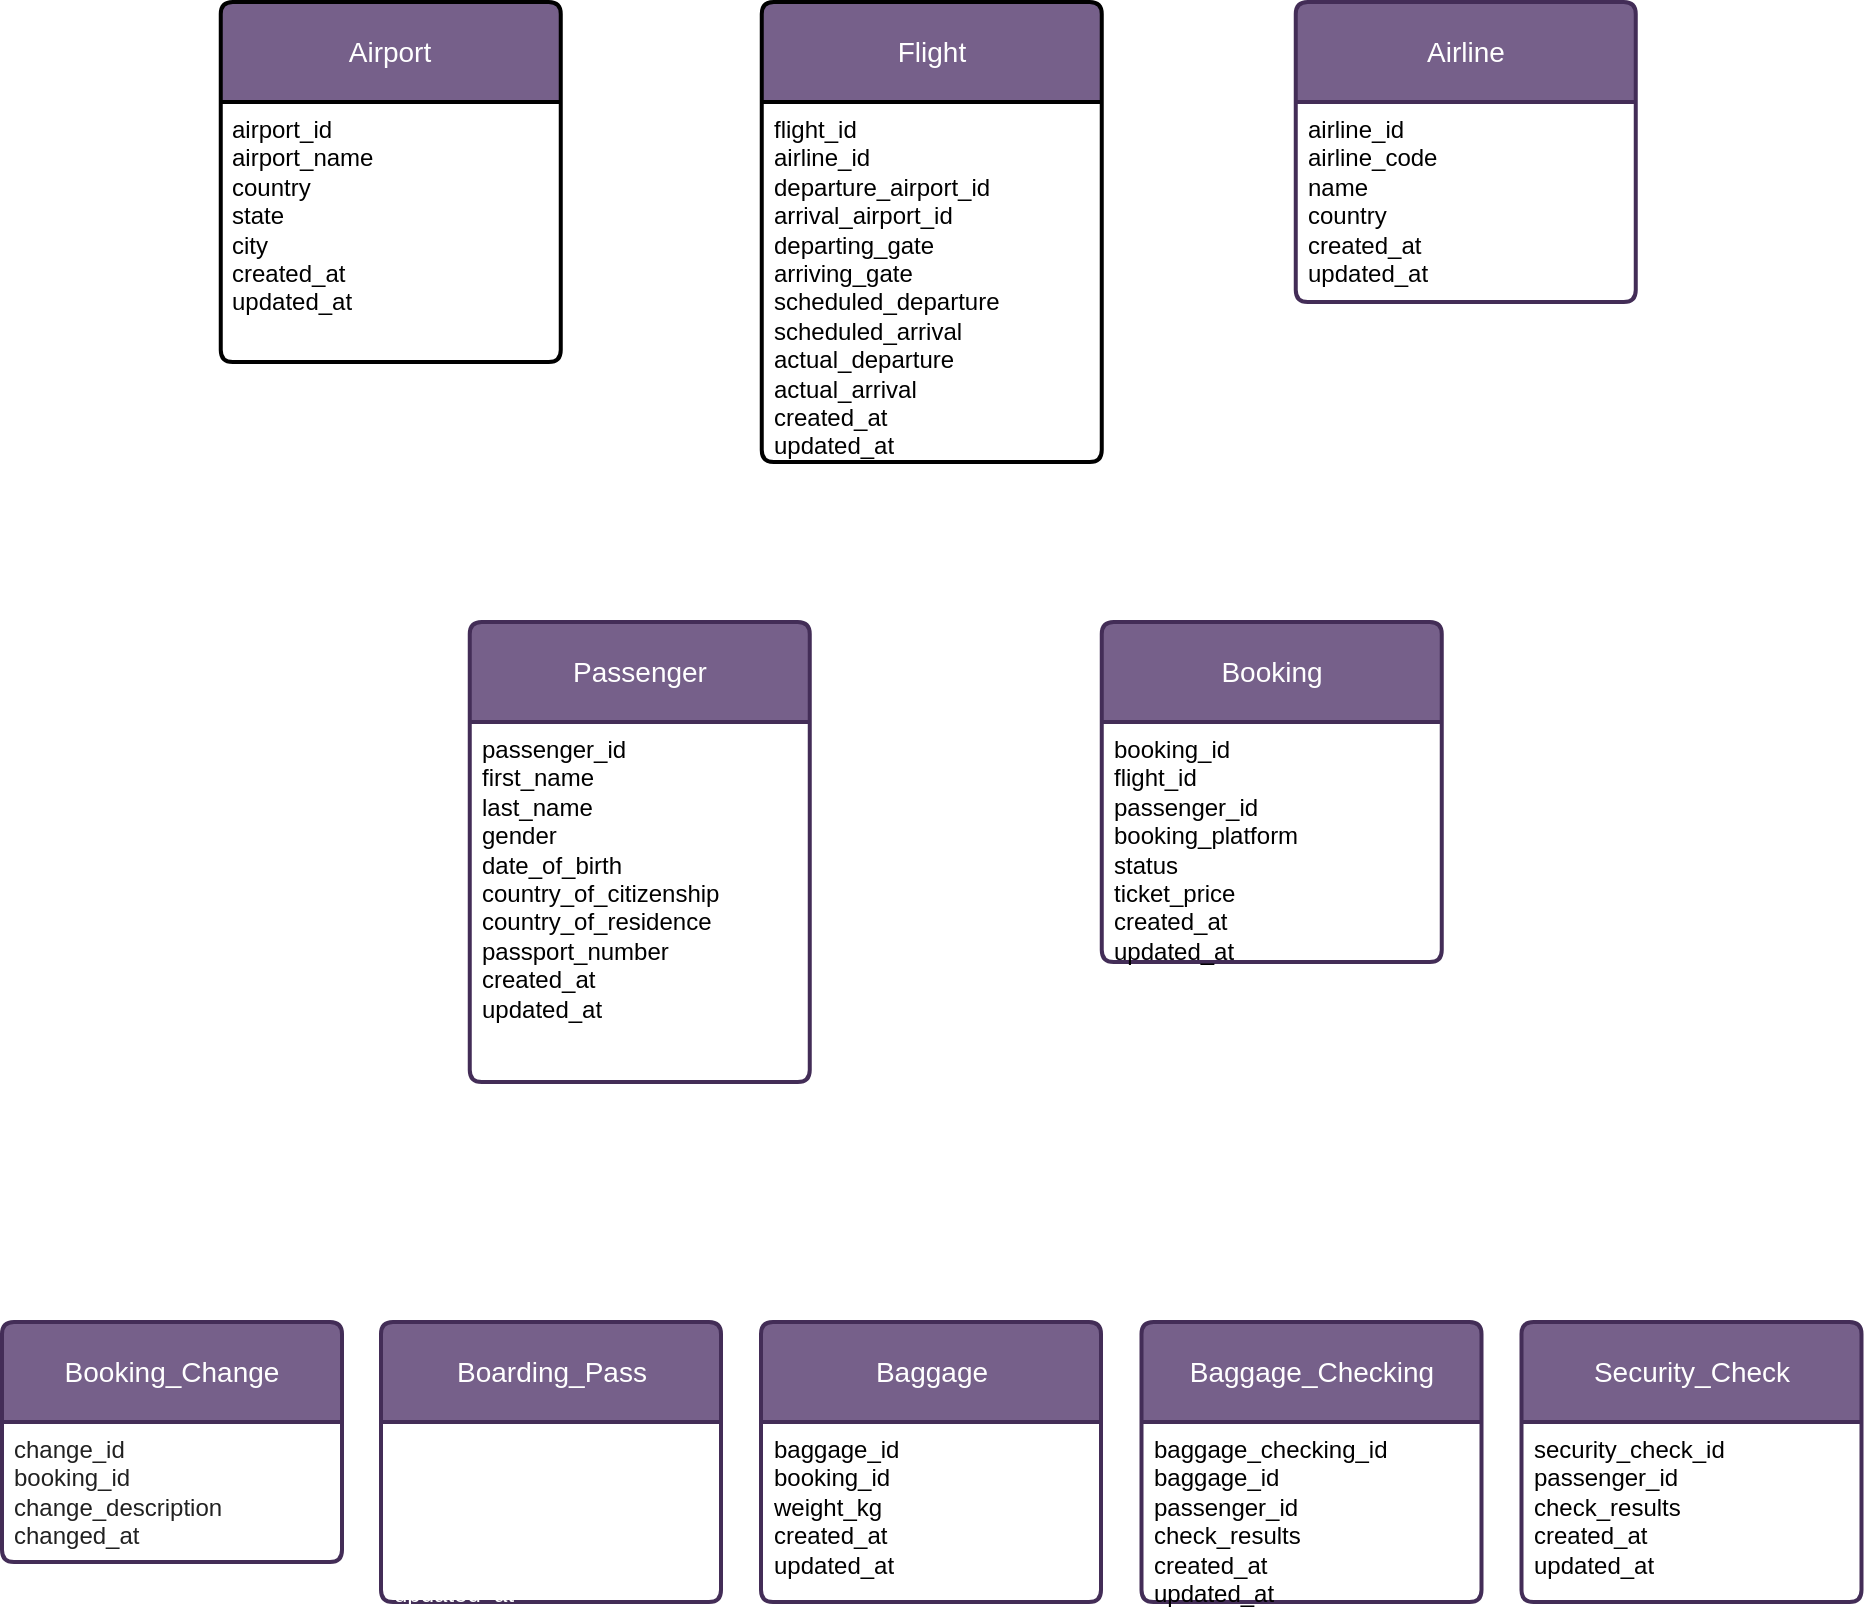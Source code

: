 <mxfile version="28.2.0">
  <diagram name="Page-1" id="iNCw5bwThRztruOrCBxP">
    <mxGraphModel dx="580" dy="825" grid="1" gridSize="10" guides="1" tooltips="1" connect="1" arrows="1" fold="1" page="1" pageScale="1" pageWidth="827" pageHeight="1169" background="light-dark(#FFFFFF, #7a7a7a)" math="0" shadow="0">
      <root>
        <mxCell id="0" />
        <mxCell id="1" parent="0" />
        <mxCell id="9-fQhF7asw0KaCt_HwtO-16" value="Airport" style="swimlane;childLayout=stackLayout;horizontal=1;startSize=50;horizontalStack=0;rounded=1;fontSize=14;fontStyle=0;strokeWidth=2;resizeParent=0;resizeLast=1;shadow=0;dashed=0;align=center;arcSize=4;whiteSpace=wrap;html=1;strokeColor=light-dark(#000000,#000000);fillColor=#76608a;fontColor=#ffffff;" parent="1" vertex="1">
          <mxGeometry x="499.38" y="70" width="170" height="180" as="geometry" />
        </mxCell>
        <mxCell id="9-fQhF7asw0KaCt_HwtO-17" value="&lt;span&gt;airport_id&lt;/span&gt;&lt;div&gt;&lt;span&gt;airport_name&lt;br&gt;country&lt;/span&gt;&lt;/div&gt;&lt;div&gt;&lt;span&gt;state&lt;/span&gt;&lt;/div&gt;&lt;div&gt;&lt;span&gt;city&lt;/span&gt;&lt;/div&gt;&lt;div&gt;&lt;span&gt;created_at&lt;/span&gt;&lt;/div&gt;&lt;div&gt;&lt;span&gt;updated_at&lt;/span&gt;&lt;/div&gt;" style="align=left;strokeColor=none;fillColor=none;spacingLeft=4;spacingRight=4;fontSize=12;verticalAlign=top;resizable=0;rotatable=0;part=1;html=1;whiteSpace=wrap;" parent="9-fQhF7asw0KaCt_HwtO-16" vertex="1">
          <mxGeometry y="50" width="170" height="130" as="geometry" />
        </mxCell>
        <mxCell id="iStFz8ke6UmWjR3rKBuK-9" value="Airline" style="swimlane;childLayout=stackLayout;horizontal=1;startSize=50;horizontalStack=0;rounded=1;fontSize=14;fontStyle=0;strokeWidth=2;resizeParent=0;resizeLast=1;shadow=0;dashed=0;align=center;arcSize=4;whiteSpace=wrap;html=1;strokeColor=light-dark(#432D57,#000000);fillColor=#76608a;fontColor=#ffffff;" vertex="1" parent="1">
          <mxGeometry x="1036.88" y="70" width="170" height="150" as="geometry" />
        </mxCell>
        <mxCell id="iStFz8ke6UmWjR3rKBuK-10" value="&lt;span style=&quot;color: light-dark(rgb(0, 0, 0), rgb(255, 255, 255));&quot;&gt;airline_id&lt;/span&gt;&lt;div&gt;&lt;span style=&quot;color: light-dark(rgb(0, 0, 0), rgb(255, 255, 255));&quot;&gt;&lt;font&gt;&lt;span style=&quot;caret-color: rgb(0, 0, 0);&quot;&gt;airline_cod&lt;/span&gt;&lt;/font&gt;&lt;span style=&quot;caret-color: rgb(237, 237, 237);&quot;&gt;e&lt;/span&gt;&lt;/span&gt;&lt;/div&gt;&lt;div&gt;&lt;span style=&quot;caret-color: rgb(237, 237, 237); color: light-dark(rgb(0, 0, 0), rgb(255, 255, 255));&quot;&gt;name&lt;/span&gt;&lt;/div&gt;&lt;div&gt;&lt;span style=&quot;color: light-dark(rgb(0, 0, 0), rgb(255, 255, 255));&quot;&gt;country&lt;/span&gt;&lt;/div&gt;&lt;div&gt;&lt;span style=&quot;color: light-dark(rgb(0, 0, 0), rgb(255, 255, 255));&quot;&gt;created_at&lt;/span&gt;&lt;/div&gt;&lt;div&gt;&lt;span style=&quot;color: light-dark(rgb(0, 0, 0), rgb(255, 255, 255));&quot;&gt;updated_at&lt;/span&gt;&lt;/div&gt;" style="align=left;strokeColor=none;fillColor=none;spacingLeft=4;spacingRight=4;fontSize=12;verticalAlign=top;resizable=0;rotatable=0;part=1;html=1;whiteSpace=wrap;" vertex="1" parent="iStFz8ke6UmWjR3rKBuK-9">
          <mxGeometry y="50" width="170" height="100" as="geometry" />
        </mxCell>
        <mxCell id="iStFz8ke6UmWjR3rKBuK-11" value="Flight" style="swimlane;childLayout=stackLayout;horizontal=1;startSize=50;horizontalStack=0;rounded=1;fontSize=14;fontStyle=0;strokeWidth=2;resizeParent=0;resizeLast=1;shadow=0;dashed=0;align=center;arcSize=4;whiteSpace=wrap;html=1;strokeColor=light-dark(#000000,#000000);fillColor=#76608a;fontColor=#ffffff;" vertex="1" parent="1">
          <mxGeometry x="769.88" y="70" width="170" height="230" as="geometry" />
        </mxCell>
        <mxCell id="iStFz8ke6UmWjR3rKBuK-12" value="&lt;div&gt;&lt;span style=&quot;color: light-dark(rgb(0, 0, 0), rgb(255, 255, 255));&quot;&gt;flight_id&lt;/span&gt;&lt;/div&gt;&lt;span style=&quot;color: light-dark(rgb(0, 0, 0), rgb(255, 255, 255));&quot;&gt;airline_id&lt;/span&gt;&lt;div&gt;&lt;font&gt;&lt;span style=&quot;caret-color: rgb(237, 237, 237); color: light-dark(rgb(0, 0, 0), rgb(255, 255, 255));&quot;&gt;departure_airport_id&lt;/span&gt;&lt;/font&gt;&lt;/div&gt;&lt;div&gt;&lt;span style=&quot;color: light-dark(rgb(0, 0, 0), rgb(255, 255, 255));&quot;&gt;arrival_airport_id&lt;/span&gt;&lt;/div&gt;&lt;div&gt;&lt;span style=&quot;color: light-dark(rgb(0, 0, 0), rgb(255, 255, 255));&quot;&gt;departing_gate&lt;/span&gt;&lt;/div&gt;&lt;div&gt;&lt;span style=&quot;color: light-dark(rgb(0, 0, 0), rgb(255, 255, 255));&quot;&gt;arriving_gate&lt;/span&gt;&lt;/div&gt;&lt;div&gt;&lt;span style=&quot;color: light-dark(rgb(0, 0, 0), rgb(255, 255, 255));&quot;&gt;scheduled_departure&lt;/span&gt;&lt;/div&gt;&lt;div&gt;&lt;span style=&quot;color: light-dark(rgb(0, 0, 0), rgb(255, 255, 255));&quot;&gt;scheduled_arrival&lt;/span&gt;&lt;/div&gt;&lt;div&gt;&lt;span style=&quot;color: light-dark(rgb(0, 0, 0), rgb(255, 255, 255));&quot;&gt;actual_departure&lt;/span&gt;&lt;/div&gt;&lt;div&gt;&lt;span style=&quot;color: light-dark(rgb(0, 0, 0), rgb(255, 255, 255));&quot;&gt;actual_arrival&lt;/span&gt;&lt;/div&gt;&lt;div&gt;&lt;span style=&quot;color: light-dark(rgb(0, 0, 0), rgb(255, 255, 255));&quot;&gt;created_at&lt;/span&gt;&lt;/div&gt;&lt;div&gt;&lt;span style=&quot;color: light-dark(rgb(0, 0, 0), rgb(255, 255, 255));&quot;&gt;updated_at&lt;/span&gt;&lt;/div&gt;" style="align=left;strokeColor=none;fillColor=none;spacingLeft=4;spacingRight=4;fontSize=12;verticalAlign=top;resizable=0;rotatable=0;part=1;html=1;whiteSpace=wrap;" vertex="1" parent="iStFz8ke6UmWjR3rKBuK-11">
          <mxGeometry y="50" width="170" height="180" as="geometry" />
        </mxCell>
        <mxCell id="iStFz8ke6UmWjR3rKBuK-15" value="Passenger" style="swimlane;childLayout=stackLayout;horizontal=1;startSize=50;horizontalStack=0;rounded=1;fontSize=14;fontStyle=0;strokeWidth=2;resizeParent=0;resizeLast=1;shadow=0;dashed=0;align=center;arcSize=4;whiteSpace=wrap;html=1;strokeColor=light-dark(#432D57,#000000);fillColor=#76608a;fontColor=#ffffff;" vertex="1" parent="1">
          <mxGeometry x="623.88" y="380" width="170" height="230" as="geometry" />
        </mxCell>
        <mxCell id="iStFz8ke6UmWjR3rKBuK-16" value="&lt;div&gt;&lt;font color=&quot;#000000&quot;&gt;&lt;span style=&quot;caret-color: rgb(0, 0, 0);&quot;&gt;passenger_id&lt;/span&gt;&lt;/font&gt;&lt;/div&gt;&lt;div&gt;&lt;font color=&quot;#000000&quot;&gt;&lt;span style=&quot;caret-color: rgb(0, 0, 0);&quot;&gt;first_name&lt;/span&gt;&lt;/font&gt;&lt;/div&gt;&lt;div&gt;&lt;font color=&quot;#000000&quot;&gt;&lt;span style=&quot;caret-color: rgb(0, 0, 0);&quot;&gt;last_name&lt;/span&gt;&lt;/font&gt;&lt;/div&gt;&lt;div&gt;&lt;font color=&quot;#000000&quot;&gt;&lt;span style=&quot;caret-color: rgb(0, 0, 0);&quot;&gt;gender&lt;/span&gt;&lt;/font&gt;&lt;/div&gt;&lt;div&gt;&lt;font color=&quot;#000000&quot;&gt;&lt;span style=&quot;caret-color: rgb(0, 0, 0);&quot;&gt;date_of_birth&lt;/span&gt;&lt;/font&gt;&lt;/div&gt;&lt;div&gt;&lt;font color=&quot;#000000&quot;&gt;&lt;span style=&quot;caret-color: rgb(0, 0, 0);&quot;&gt;country_of_citizenship&lt;/span&gt;&lt;/font&gt;&lt;/div&gt;&lt;div&gt;&lt;font color=&quot;#000000&quot;&gt;&lt;span style=&quot;caret-color: rgb(0, 0, 0);&quot;&gt;country_of_residence&lt;/span&gt;&lt;/font&gt;&lt;/div&gt;&lt;div&gt;&lt;font color=&quot;#000000&quot;&gt;&lt;span style=&quot;caret-color: rgb(0, 0, 0);&quot;&gt;passport_number&lt;/span&gt;&lt;/font&gt;&lt;/div&gt;&lt;div&gt;&lt;font color=&quot;#000000&quot;&gt;&lt;span style=&quot;caret-color: rgb(0, 0, 0);&quot;&gt;created_at&lt;/span&gt;&lt;/font&gt;&lt;/div&gt;&lt;div&gt;&lt;font color=&quot;#000000&quot;&gt;&lt;span style=&quot;caret-color: rgb(0, 0, 0);&quot;&gt;updated_at&lt;/span&gt;&lt;/font&gt;&lt;/div&gt;" style="align=left;strokeColor=none;fillColor=none;spacingLeft=4;spacingRight=4;fontSize=12;verticalAlign=top;resizable=0;rotatable=0;part=1;html=1;whiteSpace=wrap;" vertex="1" parent="iStFz8ke6UmWjR3rKBuK-15">
          <mxGeometry y="50" width="170" height="180" as="geometry" />
        </mxCell>
        <mxCell id="iStFz8ke6UmWjR3rKBuK-17" value="Booking" style="swimlane;childLayout=stackLayout;horizontal=1;startSize=50;horizontalStack=0;rounded=1;fontSize=14;fontStyle=0;strokeWidth=2;resizeParent=0;resizeLast=1;shadow=0;dashed=0;align=center;arcSize=4;whiteSpace=wrap;html=1;strokeColor=light-dark(#432D57,#000000);fillColor=#76608a;fontColor=#ffffff;" vertex="1" parent="1">
          <mxGeometry x="939.88" y="380" width="170" height="170" as="geometry" />
        </mxCell>
        <mxCell id="iStFz8ke6UmWjR3rKBuK-18" value="&lt;div&gt;&lt;font&gt;&lt;span style=&quot;caret-color: rgb(237, 237, 237); color: light-dark(rgb(0, 0, 0), rgb(255, 255, 255));&quot;&gt;booking_id&lt;/span&gt;&lt;/font&gt;&lt;/div&gt;&lt;div&gt;&lt;font&gt;&lt;span style=&quot;caret-color: rgb(237, 237, 237); color: light-dark(rgb(0, 0, 0), rgb(255, 255, 255));&quot;&gt;flight_id&lt;/span&gt;&lt;/font&gt;&lt;/div&gt;&lt;div&gt;&lt;font&gt;&lt;span style=&quot;caret-color: rgb(237, 237, 237); color: light-dark(rgb(0, 0, 0), rgb(255, 255, 255));&quot;&gt;passenger_id&lt;/span&gt;&lt;/font&gt;&lt;/div&gt;&lt;div&gt;&lt;font&gt;&lt;span style=&quot;caret-color: rgb(237, 237, 237); color: light-dark(rgb(0, 0, 0), rgb(255, 255, 255));&quot;&gt;booking_platform&lt;/span&gt;&lt;/font&gt;&lt;/div&gt;&lt;div&gt;&lt;font&gt;&lt;span style=&quot;caret-color: rgb(237, 237, 237); color: light-dark(rgb(0, 0, 0), rgb(255, 255, 255));&quot;&gt;status&lt;/span&gt;&lt;/font&gt;&lt;/div&gt;&lt;div&gt;&lt;font&gt;&lt;span style=&quot;caret-color: rgb(237, 237, 237); color: light-dark(rgb(0, 0, 0), rgb(255, 255, 255));&quot;&gt;ticket_price&lt;/span&gt;&lt;/font&gt;&lt;/div&gt;&lt;div&gt;&lt;font&gt;&lt;span style=&quot;caret-color: rgb(237, 237, 237); color: light-dark(rgb(0, 0, 0), rgb(255, 255, 255));&quot;&gt;created_at&lt;/span&gt;&lt;/font&gt;&lt;/div&gt;&lt;div&gt;&lt;font&gt;&lt;span style=&quot;caret-color: rgb(237, 237, 237); color: light-dark(rgb(0, 0, 0), rgb(255, 255, 255));&quot;&gt;updated_at&lt;/span&gt;&lt;/font&gt;&lt;/div&gt;" style="align=left;strokeColor=none;fillColor=none;spacingLeft=4;spacingRight=4;fontSize=12;verticalAlign=top;resizable=0;rotatable=0;part=1;html=1;whiteSpace=wrap;" vertex="1" parent="iStFz8ke6UmWjR3rKBuK-17">
          <mxGeometry y="50" width="170" height="120" as="geometry" />
        </mxCell>
        <mxCell id="iStFz8ke6UmWjR3rKBuK-19" value="Booking_Change" style="swimlane;childLayout=stackLayout;horizontal=1;startSize=50;horizontalStack=0;rounded=1;fontSize=14;fontStyle=0;strokeWidth=2;resizeParent=0;resizeLast=1;shadow=0;dashed=0;align=center;arcSize=4;whiteSpace=wrap;html=1;strokeColor=light-dark(#432D57,#000000);fillColor=#76608a;fontColor=#ffffff;" vertex="1" parent="1">
          <mxGeometry x="390" y="730" width="170" height="120" as="geometry" />
        </mxCell>
        <mxCell id="iStFz8ke6UmWjR3rKBuK-20" value="&lt;div&gt;&lt;font color=&quot;#212121&quot;&gt;&lt;span style=&quot;caret-color: rgb(33, 33, 33);&quot;&gt;change_id&lt;/span&gt;&lt;/font&gt;&lt;/div&gt;&lt;div&gt;&lt;font color=&quot;#212121&quot;&gt;&lt;span style=&quot;caret-color: rgb(33, 33, 33);&quot;&gt;booking_id&lt;/span&gt;&lt;/font&gt;&lt;/div&gt;&lt;div&gt;&lt;font color=&quot;#212121&quot;&gt;&lt;span style=&quot;caret-color: rgb(33, 33, 33);&quot;&gt;change_description&lt;/span&gt;&lt;/font&gt;&lt;/div&gt;&lt;div&gt;&lt;font color=&quot;#212121&quot;&gt;&lt;span style=&quot;caret-color: rgb(33, 33, 33);&quot;&gt;changed_at&lt;/span&gt;&lt;/font&gt;&lt;br&gt;&lt;/div&gt;" style="align=left;strokeColor=none;fillColor=none;spacingLeft=4;spacingRight=4;fontSize=12;verticalAlign=top;resizable=0;rotatable=0;part=1;html=1;whiteSpace=wrap;" vertex="1" parent="iStFz8ke6UmWjR3rKBuK-19">
          <mxGeometry y="50" width="170" height="70" as="geometry" />
        </mxCell>
        <mxCell id="iStFz8ke6UmWjR3rKBuK-21" value="Boarding_Pass" style="swimlane;childLayout=stackLayout;horizontal=1;startSize=50;horizontalStack=0;rounded=1;fontSize=14;fontStyle=0;strokeWidth=2;resizeParent=0;resizeLast=1;shadow=0;dashed=0;align=center;arcSize=4;whiteSpace=wrap;html=1;strokeColor=light-dark(#432D57,#000000);fillColor=#76608a;fontColor=#ffffff;" vertex="1" parent="1">
          <mxGeometry x="579.5" y="730" width="170" height="140" as="geometry" />
        </mxCell>
        <mxCell id="iStFz8ke6UmWjR3rKBuK-22" value="&lt;div&gt;&lt;font&gt;&lt;span style=&quot;caret-color: rgb(209, 209, 209); color: light-dark(rgb(255, 255, 255), rgb(255, 255, 255));&quot;&gt;boarding_pass_id&lt;/span&gt;&lt;/font&gt;&lt;/div&gt;&lt;div&gt;&lt;font&gt;&lt;span style=&quot;caret-color: rgb(209, 209, 209); color: light-dark(rgb(255, 255, 255), rgb(255, 255, 255));&quot;&gt;booking_id&lt;/span&gt;&lt;/font&gt;&lt;/div&gt;&lt;div&gt;&lt;font&gt;&lt;span style=&quot;caret-color: rgb(209, 209, 209); color: light-dark(rgb(255, 255, 255), rgb(255, 255, 255));&quot;&gt;seat&lt;/span&gt;&lt;/font&gt;&lt;/div&gt;&lt;div&gt;&lt;font&gt;&lt;span style=&quot;caret-color: rgb(209, 209, 209); color: light-dark(rgb(255, 255, 255), rgb(255, 255, 255));&quot;&gt;boarding_time&lt;/span&gt;&lt;/font&gt;&lt;/div&gt;&lt;div&gt;&lt;font&gt;&lt;span style=&quot;caret-color: rgb(209, 209, 209); color: light-dark(rgb(255, 255, 255), rgb(255, 255, 255));&quot;&gt;created_at&lt;/span&gt;&lt;/font&gt;&lt;/div&gt;&lt;div&gt;&lt;font&gt;&lt;span style=&quot;caret-color: rgb(209, 209, 209); color: light-dark(rgb(255, 255, 255), rgb(255, 255, 255));&quot;&gt;updated_at&lt;/span&gt;&lt;/font&gt;&lt;/div&gt;" style="align=left;strokeColor=none;fillColor=none;spacingLeft=4;spacingRight=4;fontSize=12;verticalAlign=top;resizable=0;rotatable=0;part=1;html=1;whiteSpace=wrap;" vertex="1" parent="iStFz8ke6UmWjR3rKBuK-21">
          <mxGeometry y="50" width="170" height="90" as="geometry" />
        </mxCell>
        <mxCell id="iStFz8ke6UmWjR3rKBuK-23" value="Baggage" style="swimlane;childLayout=stackLayout;horizontal=1;startSize=50;horizontalStack=0;rounded=1;fontSize=14;fontStyle=0;strokeWidth=2;resizeParent=0;resizeLast=1;shadow=0;dashed=0;align=center;arcSize=4;whiteSpace=wrap;html=1;strokeColor=light-dark(#432D57,#000000);fillColor=#76608a;fontColor=#ffffff;" vertex="1" parent="1">
          <mxGeometry x="769.5" y="730" width="170" height="140" as="geometry" />
        </mxCell>
        <mxCell id="iStFz8ke6UmWjR3rKBuK-24" value="&lt;div&gt;&lt;font&gt;&lt;span style=&quot;caret-color: rgb(57, 57, 57); color: light-dark(rgb(0, 0, 0), rgb(255, 255, 255));&quot;&gt;baggage_id&lt;/span&gt;&lt;/font&gt;&lt;/div&gt;&lt;div&gt;&lt;font&gt;&lt;span style=&quot;caret-color: rgb(57, 57, 57); color: light-dark(rgb(0, 0, 0), rgb(255, 255, 255));&quot;&gt;booking_id&lt;/span&gt;&lt;/font&gt;&lt;/div&gt;&lt;div&gt;&lt;font&gt;&lt;span style=&quot;caret-color: rgb(57, 57, 57); color: light-dark(rgb(0, 0, 0), rgb(255, 255, 255));&quot;&gt;weight_kg&lt;/span&gt;&lt;/font&gt;&lt;/div&gt;&lt;div&gt;&lt;font&gt;&lt;span style=&quot;caret-color: rgb(57, 57, 57); color: light-dark(rgb(0, 0, 0), rgb(255, 255, 255));&quot;&gt;created_at&lt;/span&gt;&lt;/font&gt;&lt;/div&gt;&lt;div&gt;&lt;font&gt;&lt;span style=&quot;caret-color: rgb(57, 57, 57); color: light-dark(rgb(0, 0, 0), rgb(255, 255, 255));&quot;&gt;updated_at&lt;/span&gt;&lt;/font&gt;&lt;br&gt;&lt;/div&gt;" style="align=left;strokeColor=none;fillColor=none;spacingLeft=4;spacingRight=4;fontSize=12;verticalAlign=top;resizable=0;rotatable=0;part=1;html=1;whiteSpace=wrap;" vertex="1" parent="iStFz8ke6UmWjR3rKBuK-23">
          <mxGeometry y="50" width="170" height="90" as="geometry" />
        </mxCell>
        <mxCell id="iStFz8ke6UmWjR3rKBuK-25" value="Baggage_Checking" style="swimlane;childLayout=stackLayout;horizontal=1;startSize=50;horizontalStack=0;rounded=1;fontSize=14;fontStyle=0;strokeWidth=2;resizeParent=0;resizeLast=1;shadow=0;dashed=0;align=center;arcSize=4;whiteSpace=wrap;html=1;strokeColor=light-dark(#432D57,#000000);fillColor=#76608a;fontColor=#ffffff;" vertex="1" parent="1">
          <mxGeometry x="959.75" y="730" width="170" height="140" as="geometry" />
        </mxCell>
        <mxCell id="iStFz8ke6UmWjR3rKBuK-26" value="&lt;div&gt;&lt;span style=&quot;caret-color: rgb(188, 188, 188);&quot;&gt;baggage_checking_id&lt;/span&gt;&lt;/div&gt;&lt;div&gt;&lt;span style=&quot;caret-color: rgb(188, 188, 188);&quot;&gt;baggage_id&lt;/span&gt;&lt;/div&gt;&lt;div&gt;&lt;span style=&quot;caret-color: rgb(188, 188, 188);&quot;&gt;passenger_id&lt;/span&gt;&lt;/div&gt;&lt;div&gt;&lt;span style=&quot;caret-color: rgb(188, 188, 188);&quot;&gt;check_results&lt;/span&gt;&lt;/div&gt;&lt;div&gt;&lt;span style=&quot;caret-color: rgb(188, 188, 188);&quot;&gt;created_at&lt;/span&gt;&lt;/div&gt;&lt;div&gt;&lt;span style=&quot;caret-color: rgb(188, 188, 188);&quot;&gt;updated_at&lt;/span&gt;&lt;/div&gt;" style="align=left;strokeColor=none;fillColor=none;spacingLeft=4;spacingRight=4;fontSize=12;verticalAlign=top;resizable=0;rotatable=0;part=1;html=1;whiteSpace=wrap;" vertex="1" parent="iStFz8ke6UmWjR3rKBuK-25">
          <mxGeometry y="50" width="170" height="90" as="geometry" />
        </mxCell>
        <mxCell id="iStFz8ke6UmWjR3rKBuK-27" value="Security_Check" style="swimlane;childLayout=stackLayout;horizontal=1;startSize=50;horizontalStack=0;rounded=1;fontSize=14;fontStyle=0;strokeWidth=2;resizeParent=0;resizeLast=1;shadow=0;dashed=0;align=center;arcSize=4;whiteSpace=wrap;html=1;strokeColor=light-dark(#432D57,#000000);fillColor=#76608a;fontColor=#ffffff;" vertex="1" parent="1">
          <mxGeometry x="1149.75" y="730" width="170" height="140" as="geometry" />
        </mxCell>
        <mxCell id="iStFz8ke6UmWjR3rKBuK-28" value="&lt;div&gt;&lt;span style=&quot;caret-color: rgb(75, 75, 75);&quot;&gt;security_check_id&lt;/span&gt;&lt;/div&gt;&lt;div&gt;&lt;span style=&quot;caret-color: rgb(75, 75, 75);&quot;&gt;passenger_id&lt;/span&gt;&lt;/div&gt;&lt;div&gt;&lt;span style=&quot;caret-color: rgb(75, 75, 75);&quot;&gt;check_results&lt;/span&gt;&lt;/div&gt;&lt;div&gt;&lt;span style=&quot;caret-color: rgb(75, 75, 75);&quot;&gt;created_at&lt;/span&gt;&lt;/div&gt;&lt;div&gt;&lt;span style=&quot;caret-color: rgb(173, 173, 173);&quot;&gt;updated_at&lt;/span&gt;&lt;/div&gt;" style="align=left;strokeColor=none;fillColor=none;spacingLeft=4;spacingRight=4;fontSize=12;verticalAlign=top;resizable=0;rotatable=0;part=1;html=1;whiteSpace=wrap;" vertex="1" parent="iStFz8ke6UmWjR3rKBuK-27">
          <mxGeometry y="50" width="170" height="90" as="geometry" />
        </mxCell>
      </root>
    </mxGraphModel>
  </diagram>
</mxfile>
